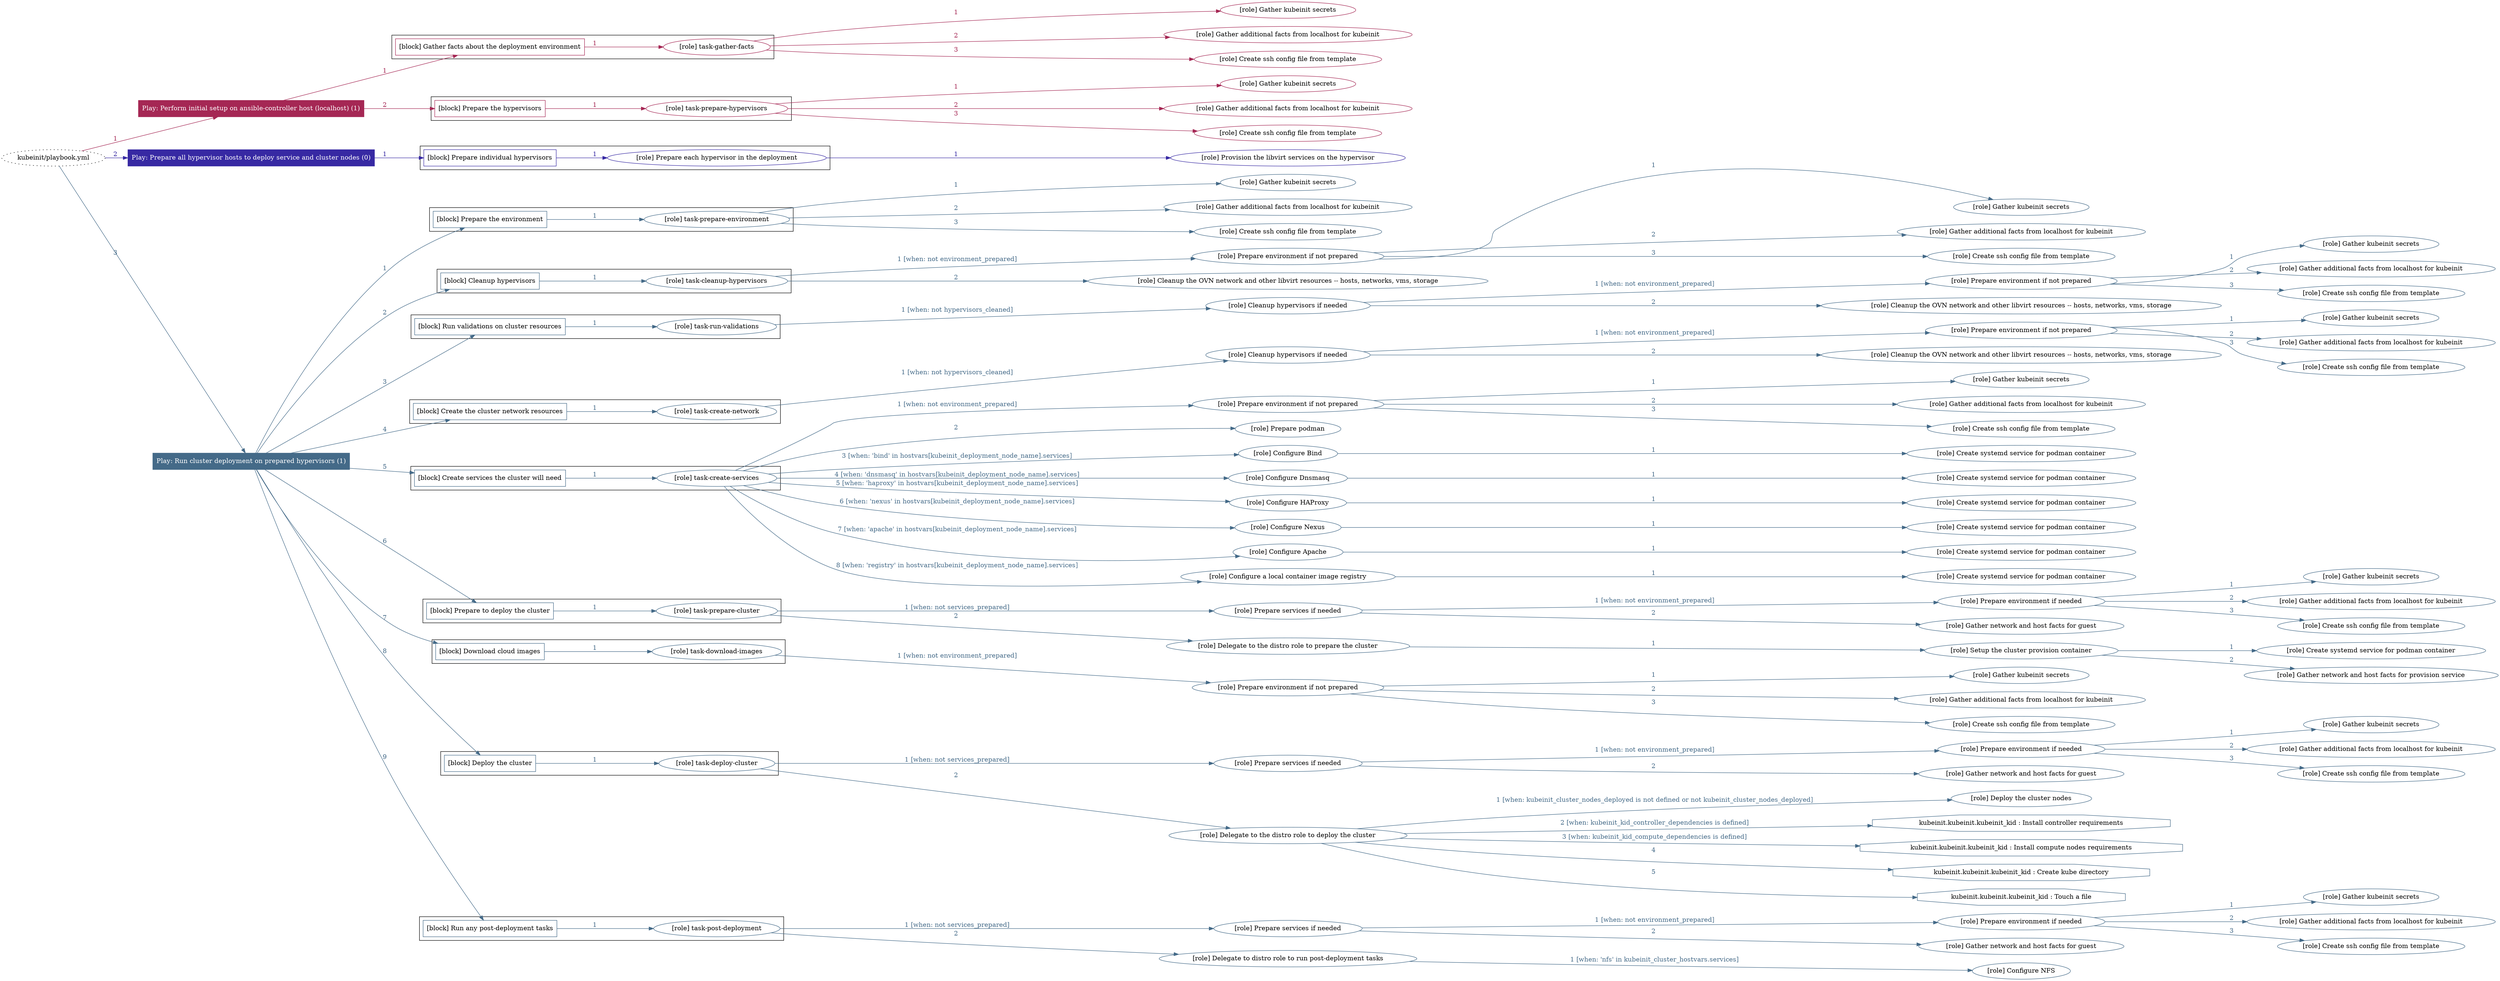 digraph {
	graph [concentrate=true ordering=in rankdir=LR ratio=fill]
	edge [esep=5 sep=10]
	"kubeinit/playbook.yml" [id=root_node style=dotted]
	play_1c395bcc [label="Play: Perform initial setup on ansible-controller host (localhost) (1)" color="#a52754" fontcolor="#ffffff" id=play_1c395bcc shape=box style=filled tooltip=localhost]
	"kubeinit/playbook.yml" -> play_1c395bcc [label="1 " color="#a52754" fontcolor="#a52754" id=edge_ab151964 labeltooltip="1 " tooltip="1 "]
	subgraph "Gather kubeinit secrets" {
		role_4e699200 [label="[role] Gather kubeinit secrets" color="#a52754" id=role_4e699200 tooltip="Gather kubeinit secrets"]
	}
	subgraph "Gather additional facts from localhost for kubeinit" {
		role_a7fa6b73 [label="[role] Gather additional facts from localhost for kubeinit" color="#a52754" id=role_a7fa6b73 tooltip="Gather additional facts from localhost for kubeinit"]
	}
	subgraph "Create ssh config file from template" {
		role_d9d628a5 [label="[role] Create ssh config file from template" color="#a52754" id=role_d9d628a5 tooltip="Create ssh config file from template"]
	}
	subgraph "task-gather-facts" {
		role_2133da0c [label="[role] task-gather-facts" color="#a52754" id=role_2133da0c tooltip="task-gather-facts"]
		role_2133da0c -> role_4e699200 [label="1 " color="#a52754" fontcolor="#a52754" id=edge_4a1a937e labeltooltip="1 " tooltip="1 "]
		role_2133da0c -> role_a7fa6b73 [label="2 " color="#a52754" fontcolor="#a52754" id=edge_d5e6530a labeltooltip="2 " tooltip="2 "]
		role_2133da0c -> role_d9d628a5 [label="3 " color="#a52754" fontcolor="#a52754" id=edge_8e287137 labeltooltip="3 " tooltip="3 "]
	}
	subgraph "Gather kubeinit secrets" {
		role_dccbcb1c [label="[role] Gather kubeinit secrets" color="#a52754" id=role_dccbcb1c tooltip="Gather kubeinit secrets"]
	}
	subgraph "Gather additional facts from localhost for kubeinit" {
		role_75a02e72 [label="[role] Gather additional facts from localhost for kubeinit" color="#a52754" id=role_75a02e72 tooltip="Gather additional facts from localhost for kubeinit"]
	}
	subgraph "Create ssh config file from template" {
		role_7dfb38c1 [label="[role] Create ssh config file from template" color="#a52754" id=role_7dfb38c1 tooltip="Create ssh config file from template"]
	}
	subgraph "task-prepare-hypervisors" {
		role_5a1d8cc9 [label="[role] task-prepare-hypervisors" color="#a52754" id=role_5a1d8cc9 tooltip="task-prepare-hypervisors"]
		role_5a1d8cc9 -> role_dccbcb1c [label="1 " color="#a52754" fontcolor="#a52754" id=edge_5945d167 labeltooltip="1 " tooltip="1 "]
		role_5a1d8cc9 -> role_75a02e72 [label="2 " color="#a52754" fontcolor="#a52754" id=edge_c2bf80d1 labeltooltip="2 " tooltip="2 "]
		role_5a1d8cc9 -> role_7dfb38c1 [label="3 " color="#a52754" fontcolor="#a52754" id=edge_f12b26c7 labeltooltip="3 " tooltip="3 "]
	}
	subgraph "Play: Perform initial setup on ansible-controller host (localhost) (1)" {
		play_1c395bcc -> block_9d32b01a [label=1 color="#a52754" fontcolor="#a52754" id=edge_9b4dd58e labeltooltip=1 tooltip=1]
		subgraph cluster_block_9d32b01a {
			block_9d32b01a [label="[block] Gather facts about the deployment environment" color="#a52754" id=block_9d32b01a labeltooltip="Gather facts about the deployment environment" shape=box tooltip="Gather facts about the deployment environment"]
			block_9d32b01a -> role_2133da0c [label="1 " color="#a52754" fontcolor="#a52754" id=edge_2eab6904 labeltooltip="1 " tooltip="1 "]
		}
		play_1c395bcc -> block_79f08b8d [label=2 color="#a52754" fontcolor="#a52754" id=edge_0438c3fc labeltooltip=2 tooltip=2]
		subgraph cluster_block_79f08b8d {
			block_79f08b8d [label="[block] Prepare the hypervisors" color="#a52754" id=block_79f08b8d labeltooltip="Prepare the hypervisors" shape=box tooltip="Prepare the hypervisors"]
			block_79f08b8d -> role_5a1d8cc9 [label="1 " color="#a52754" fontcolor="#a52754" id=edge_c214e70c labeltooltip="1 " tooltip="1 "]
		}
	}
	play_5bc1c492 [label="Play: Prepare all hypervisor hosts to deploy service and cluster nodes (0)" color="#3729a3" fontcolor="#ffffff" id=play_5bc1c492 shape=box style=filled tooltip="Play: Prepare all hypervisor hosts to deploy service and cluster nodes (0)"]
	"kubeinit/playbook.yml" -> play_5bc1c492 [label="2 " color="#3729a3" fontcolor="#3729a3" id=edge_fd7105b8 labeltooltip="2 " tooltip="2 "]
	subgraph "Provision the libvirt services on the hypervisor" {
		role_7441c783 [label="[role] Provision the libvirt services on the hypervisor" color="#3729a3" id=role_7441c783 tooltip="Provision the libvirt services on the hypervisor"]
	}
	subgraph "Prepare each hypervisor in the deployment" {
		role_11e1f38b [label="[role] Prepare each hypervisor in the deployment" color="#3729a3" id=role_11e1f38b tooltip="Prepare each hypervisor in the deployment"]
		role_11e1f38b -> role_7441c783 [label="1 " color="#3729a3" fontcolor="#3729a3" id=edge_20f5f30d labeltooltip="1 " tooltip="1 "]
	}
	subgraph "Play: Prepare all hypervisor hosts to deploy service and cluster nodes (0)" {
		play_5bc1c492 -> block_d24ba3bc [label=1 color="#3729a3" fontcolor="#3729a3" id=edge_c062f0a9 labeltooltip=1 tooltip=1]
		subgraph cluster_block_d24ba3bc {
			block_d24ba3bc [label="[block] Prepare individual hypervisors" color="#3729a3" id=block_d24ba3bc labeltooltip="Prepare individual hypervisors" shape=box tooltip="Prepare individual hypervisors"]
			block_d24ba3bc -> role_11e1f38b [label="1 " color="#3729a3" fontcolor="#3729a3" id=edge_ee5c0b87 labeltooltip="1 " tooltip="1 "]
		}
	}
	play_0b8c780c [label="Play: Run cluster deployment on prepared hypervisors (1)" color="#446a88" fontcolor="#ffffff" id=play_0b8c780c shape=box style=filled tooltip=localhost]
	"kubeinit/playbook.yml" -> play_0b8c780c [label="3 " color="#446a88" fontcolor="#446a88" id=edge_75fe1dc1 labeltooltip="3 " tooltip="3 "]
	subgraph "Gather kubeinit secrets" {
		role_dba65e98 [label="[role] Gather kubeinit secrets" color="#446a88" id=role_dba65e98 tooltip="Gather kubeinit secrets"]
	}
	subgraph "Gather additional facts from localhost for kubeinit" {
		role_9ac5fed0 [label="[role] Gather additional facts from localhost for kubeinit" color="#446a88" id=role_9ac5fed0 tooltip="Gather additional facts from localhost for kubeinit"]
	}
	subgraph "Create ssh config file from template" {
		role_e6b6258c [label="[role] Create ssh config file from template" color="#446a88" id=role_e6b6258c tooltip="Create ssh config file from template"]
	}
	subgraph "task-prepare-environment" {
		role_a6ba8e25 [label="[role] task-prepare-environment" color="#446a88" id=role_a6ba8e25 tooltip="task-prepare-environment"]
		role_a6ba8e25 -> role_dba65e98 [label="1 " color="#446a88" fontcolor="#446a88" id=edge_bd401e17 labeltooltip="1 " tooltip="1 "]
		role_a6ba8e25 -> role_9ac5fed0 [label="2 " color="#446a88" fontcolor="#446a88" id=edge_89a1db69 labeltooltip="2 " tooltip="2 "]
		role_a6ba8e25 -> role_e6b6258c [label="3 " color="#446a88" fontcolor="#446a88" id=edge_d7665ce9 labeltooltip="3 " tooltip="3 "]
	}
	subgraph "Gather kubeinit secrets" {
		role_8f6ae083 [label="[role] Gather kubeinit secrets" color="#446a88" id=role_8f6ae083 tooltip="Gather kubeinit secrets"]
	}
	subgraph "Gather additional facts from localhost for kubeinit" {
		role_7f376718 [label="[role] Gather additional facts from localhost for kubeinit" color="#446a88" id=role_7f376718 tooltip="Gather additional facts from localhost for kubeinit"]
	}
	subgraph "Create ssh config file from template" {
		role_5e56be15 [label="[role] Create ssh config file from template" color="#446a88" id=role_5e56be15 tooltip="Create ssh config file from template"]
	}
	subgraph "Prepare environment if not prepared" {
		role_0dc7ea4d [label="[role] Prepare environment if not prepared" color="#446a88" id=role_0dc7ea4d tooltip="Prepare environment if not prepared"]
		role_0dc7ea4d -> role_8f6ae083 [label="1 " color="#446a88" fontcolor="#446a88" id=edge_5fe6ae93 labeltooltip="1 " tooltip="1 "]
		role_0dc7ea4d -> role_7f376718 [label="2 " color="#446a88" fontcolor="#446a88" id=edge_f58bae93 labeltooltip="2 " tooltip="2 "]
		role_0dc7ea4d -> role_5e56be15 [label="3 " color="#446a88" fontcolor="#446a88" id=edge_8166b7a2 labeltooltip="3 " tooltip="3 "]
	}
	subgraph "Cleanup the OVN network and other libvirt resources -- hosts, networks, vms, storage" {
		role_11bcc830 [label="[role] Cleanup the OVN network and other libvirt resources -- hosts, networks, vms, storage" color="#446a88" id=role_11bcc830 tooltip="Cleanup the OVN network and other libvirt resources -- hosts, networks, vms, storage"]
	}
	subgraph "task-cleanup-hypervisors" {
		role_43b16913 [label="[role] task-cleanup-hypervisors" color="#446a88" id=role_43b16913 tooltip="task-cleanup-hypervisors"]
		role_43b16913 -> role_0dc7ea4d [label="1 [when: not environment_prepared]" color="#446a88" fontcolor="#446a88" id=edge_9700985b labeltooltip="1 [when: not environment_prepared]" tooltip="1 [when: not environment_prepared]"]
		role_43b16913 -> role_11bcc830 [label="2 " color="#446a88" fontcolor="#446a88" id=edge_8b87a553 labeltooltip="2 " tooltip="2 "]
	}
	subgraph "Gather kubeinit secrets" {
		role_b3c6c4bd [label="[role] Gather kubeinit secrets" color="#446a88" id=role_b3c6c4bd tooltip="Gather kubeinit secrets"]
	}
	subgraph "Gather additional facts from localhost for kubeinit" {
		role_885bdc9b [label="[role] Gather additional facts from localhost for kubeinit" color="#446a88" id=role_885bdc9b tooltip="Gather additional facts from localhost for kubeinit"]
	}
	subgraph "Create ssh config file from template" {
		role_8757459a [label="[role] Create ssh config file from template" color="#446a88" id=role_8757459a tooltip="Create ssh config file from template"]
	}
	subgraph "Prepare environment if not prepared" {
		role_1fb75e73 [label="[role] Prepare environment if not prepared" color="#446a88" id=role_1fb75e73 tooltip="Prepare environment if not prepared"]
		role_1fb75e73 -> role_b3c6c4bd [label="1 " color="#446a88" fontcolor="#446a88" id=edge_d52202fb labeltooltip="1 " tooltip="1 "]
		role_1fb75e73 -> role_885bdc9b [label="2 " color="#446a88" fontcolor="#446a88" id=edge_cd7aa433 labeltooltip="2 " tooltip="2 "]
		role_1fb75e73 -> role_8757459a [label="3 " color="#446a88" fontcolor="#446a88" id=edge_4c916dc0 labeltooltip="3 " tooltip="3 "]
	}
	subgraph "Cleanup the OVN network and other libvirt resources -- hosts, networks, vms, storage" {
		role_df9cf43c [label="[role] Cleanup the OVN network and other libvirt resources -- hosts, networks, vms, storage" color="#446a88" id=role_df9cf43c tooltip="Cleanup the OVN network and other libvirt resources -- hosts, networks, vms, storage"]
	}
	subgraph "Cleanup hypervisors if needed" {
		role_ec6a98f0 [label="[role] Cleanup hypervisors if needed" color="#446a88" id=role_ec6a98f0 tooltip="Cleanup hypervisors if needed"]
		role_ec6a98f0 -> role_1fb75e73 [label="1 [when: not environment_prepared]" color="#446a88" fontcolor="#446a88" id=edge_b62fbd36 labeltooltip="1 [when: not environment_prepared]" tooltip="1 [when: not environment_prepared]"]
		role_ec6a98f0 -> role_df9cf43c [label="2 " color="#446a88" fontcolor="#446a88" id=edge_6489e2d2 labeltooltip="2 " tooltip="2 "]
	}
	subgraph "task-run-validations" {
		role_390ca2ab [label="[role] task-run-validations" color="#446a88" id=role_390ca2ab tooltip="task-run-validations"]
		role_390ca2ab -> role_ec6a98f0 [label="1 [when: not hypervisors_cleaned]" color="#446a88" fontcolor="#446a88" id=edge_5258e059 labeltooltip="1 [when: not hypervisors_cleaned]" tooltip="1 [when: not hypervisors_cleaned]"]
	}
	subgraph "Gather kubeinit secrets" {
		role_8c2c85fd [label="[role] Gather kubeinit secrets" color="#446a88" id=role_8c2c85fd tooltip="Gather kubeinit secrets"]
	}
	subgraph "Gather additional facts from localhost for kubeinit" {
		role_02a07c59 [label="[role] Gather additional facts from localhost for kubeinit" color="#446a88" id=role_02a07c59 tooltip="Gather additional facts from localhost for kubeinit"]
	}
	subgraph "Create ssh config file from template" {
		role_5d801b8d [label="[role] Create ssh config file from template" color="#446a88" id=role_5d801b8d tooltip="Create ssh config file from template"]
	}
	subgraph "Prepare environment if not prepared" {
		role_bb5cf284 [label="[role] Prepare environment if not prepared" color="#446a88" id=role_bb5cf284 tooltip="Prepare environment if not prepared"]
		role_bb5cf284 -> role_8c2c85fd [label="1 " color="#446a88" fontcolor="#446a88" id=edge_eb594d57 labeltooltip="1 " tooltip="1 "]
		role_bb5cf284 -> role_02a07c59 [label="2 " color="#446a88" fontcolor="#446a88" id=edge_5bc55604 labeltooltip="2 " tooltip="2 "]
		role_bb5cf284 -> role_5d801b8d [label="3 " color="#446a88" fontcolor="#446a88" id=edge_38d9ba82 labeltooltip="3 " tooltip="3 "]
	}
	subgraph "Cleanup the OVN network and other libvirt resources -- hosts, networks, vms, storage" {
		role_813b0257 [label="[role] Cleanup the OVN network and other libvirt resources -- hosts, networks, vms, storage" color="#446a88" id=role_813b0257 tooltip="Cleanup the OVN network and other libvirt resources -- hosts, networks, vms, storage"]
	}
	subgraph "Cleanup hypervisors if needed" {
		role_3473ef33 [label="[role] Cleanup hypervisors if needed" color="#446a88" id=role_3473ef33 tooltip="Cleanup hypervisors if needed"]
		role_3473ef33 -> role_bb5cf284 [label="1 [when: not environment_prepared]" color="#446a88" fontcolor="#446a88" id=edge_f6bf1326 labeltooltip="1 [when: not environment_prepared]" tooltip="1 [when: not environment_prepared]"]
		role_3473ef33 -> role_813b0257 [label="2 " color="#446a88" fontcolor="#446a88" id=edge_323426fa labeltooltip="2 " tooltip="2 "]
	}
	subgraph "task-create-network" {
		role_c1997959 [label="[role] task-create-network" color="#446a88" id=role_c1997959 tooltip="task-create-network"]
		role_c1997959 -> role_3473ef33 [label="1 [when: not hypervisors_cleaned]" color="#446a88" fontcolor="#446a88" id=edge_a1312c16 labeltooltip="1 [when: not hypervisors_cleaned]" tooltip="1 [when: not hypervisors_cleaned]"]
	}
	subgraph "Gather kubeinit secrets" {
		role_d8ed2635 [label="[role] Gather kubeinit secrets" color="#446a88" id=role_d8ed2635 tooltip="Gather kubeinit secrets"]
	}
	subgraph "Gather additional facts from localhost for kubeinit" {
		role_5186cb20 [label="[role] Gather additional facts from localhost for kubeinit" color="#446a88" id=role_5186cb20 tooltip="Gather additional facts from localhost for kubeinit"]
	}
	subgraph "Create ssh config file from template" {
		role_1501a69a [label="[role] Create ssh config file from template" color="#446a88" id=role_1501a69a tooltip="Create ssh config file from template"]
	}
	subgraph "Prepare environment if not prepared" {
		role_55f70294 [label="[role] Prepare environment if not prepared" color="#446a88" id=role_55f70294 tooltip="Prepare environment if not prepared"]
		role_55f70294 -> role_d8ed2635 [label="1 " color="#446a88" fontcolor="#446a88" id=edge_c3e068ec labeltooltip="1 " tooltip="1 "]
		role_55f70294 -> role_5186cb20 [label="2 " color="#446a88" fontcolor="#446a88" id=edge_2905ef80 labeltooltip="2 " tooltip="2 "]
		role_55f70294 -> role_1501a69a [label="3 " color="#446a88" fontcolor="#446a88" id=edge_954a49bc labeltooltip="3 " tooltip="3 "]
	}
	subgraph "Prepare podman" {
		role_7d9e3b42 [label="[role] Prepare podman" color="#446a88" id=role_7d9e3b42 tooltip="Prepare podman"]
	}
	subgraph "Create systemd service for podman container" {
		role_0c34aafd [label="[role] Create systemd service for podman container" color="#446a88" id=role_0c34aafd tooltip="Create systemd service for podman container"]
	}
	subgraph "Configure Bind" {
		role_2fcae34a [label="[role] Configure Bind" color="#446a88" id=role_2fcae34a tooltip="Configure Bind"]
		role_2fcae34a -> role_0c34aafd [label="1 " color="#446a88" fontcolor="#446a88" id=edge_e260c522 labeltooltip="1 " tooltip="1 "]
	}
	subgraph "Create systemd service for podman container" {
		role_2884c010 [label="[role] Create systemd service for podman container" color="#446a88" id=role_2884c010 tooltip="Create systemd service for podman container"]
	}
	subgraph "Configure Dnsmasq" {
		role_5ea35b21 [label="[role] Configure Dnsmasq" color="#446a88" id=role_5ea35b21 tooltip="Configure Dnsmasq"]
		role_5ea35b21 -> role_2884c010 [label="1 " color="#446a88" fontcolor="#446a88" id=edge_5bfb53b4 labeltooltip="1 " tooltip="1 "]
	}
	subgraph "Create systemd service for podman container" {
		role_e28f2939 [label="[role] Create systemd service for podman container" color="#446a88" id=role_e28f2939 tooltip="Create systemd service for podman container"]
	}
	subgraph "Configure HAProxy" {
		role_1c2fe4fd [label="[role] Configure HAProxy" color="#446a88" id=role_1c2fe4fd tooltip="Configure HAProxy"]
		role_1c2fe4fd -> role_e28f2939 [label="1 " color="#446a88" fontcolor="#446a88" id=edge_40ed761e labeltooltip="1 " tooltip="1 "]
	}
	subgraph "Create systemd service for podman container" {
		role_3ce2aeea [label="[role] Create systemd service for podman container" color="#446a88" id=role_3ce2aeea tooltip="Create systemd service for podman container"]
	}
	subgraph "Configure Nexus" {
		role_db4dbc8a [label="[role] Configure Nexus" color="#446a88" id=role_db4dbc8a tooltip="Configure Nexus"]
		role_db4dbc8a -> role_3ce2aeea [label="1 " color="#446a88" fontcolor="#446a88" id=edge_bcc1d9c0 labeltooltip="1 " tooltip="1 "]
	}
	subgraph "Create systemd service for podman container" {
		role_71dbe015 [label="[role] Create systemd service for podman container" color="#446a88" id=role_71dbe015 tooltip="Create systemd service for podman container"]
	}
	subgraph "Configure Apache" {
		role_84a09c48 [label="[role] Configure Apache" color="#446a88" id=role_84a09c48 tooltip="Configure Apache"]
		role_84a09c48 -> role_71dbe015 [label="1 " color="#446a88" fontcolor="#446a88" id=edge_22c7920e labeltooltip="1 " tooltip="1 "]
	}
	subgraph "Create systemd service for podman container" {
		role_ef06d4fd [label="[role] Create systemd service for podman container" color="#446a88" id=role_ef06d4fd tooltip="Create systemd service for podman container"]
	}
	subgraph "Configure a local container image registry" {
		role_6de8cb13 [label="[role] Configure a local container image registry" color="#446a88" id=role_6de8cb13 tooltip="Configure a local container image registry"]
		role_6de8cb13 -> role_ef06d4fd [label="1 " color="#446a88" fontcolor="#446a88" id=edge_c1b40b6d labeltooltip="1 " tooltip="1 "]
	}
	subgraph "task-create-services" {
		role_47f0dd3d [label="[role] task-create-services" color="#446a88" id=role_47f0dd3d tooltip="task-create-services"]
		role_47f0dd3d -> role_55f70294 [label="1 [when: not environment_prepared]" color="#446a88" fontcolor="#446a88" id=edge_53a35bf6 labeltooltip="1 [when: not environment_prepared]" tooltip="1 [when: not environment_prepared]"]
		role_47f0dd3d -> role_7d9e3b42 [label="2 " color="#446a88" fontcolor="#446a88" id=edge_6768caa9 labeltooltip="2 " tooltip="2 "]
		role_47f0dd3d -> role_2fcae34a [label="3 [when: 'bind' in hostvars[kubeinit_deployment_node_name].services]" color="#446a88" fontcolor="#446a88" id=edge_eb74d4f2 labeltooltip="3 [when: 'bind' in hostvars[kubeinit_deployment_node_name].services]" tooltip="3 [when: 'bind' in hostvars[kubeinit_deployment_node_name].services]"]
		role_47f0dd3d -> role_5ea35b21 [label="4 [when: 'dnsmasq' in hostvars[kubeinit_deployment_node_name].services]" color="#446a88" fontcolor="#446a88" id=edge_b9abacb8 labeltooltip="4 [when: 'dnsmasq' in hostvars[kubeinit_deployment_node_name].services]" tooltip="4 [when: 'dnsmasq' in hostvars[kubeinit_deployment_node_name].services]"]
		role_47f0dd3d -> role_1c2fe4fd [label="5 [when: 'haproxy' in hostvars[kubeinit_deployment_node_name].services]" color="#446a88" fontcolor="#446a88" id=edge_3ef6dfb8 labeltooltip="5 [when: 'haproxy' in hostvars[kubeinit_deployment_node_name].services]" tooltip="5 [when: 'haproxy' in hostvars[kubeinit_deployment_node_name].services]"]
		role_47f0dd3d -> role_db4dbc8a [label="6 [when: 'nexus' in hostvars[kubeinit_deployment_node_name].services]" color="#446a88" fontcolor="#446a88" id=edge_3e61953c labeltooltip="6 [when: 'nexus' in hostvars[kubeinit_deployment_node_name].services]" tooltip="6 [when: 'nexus' in hostvars[kubeinit_deployment_node_name].services]"]
		role_47f0dd3d -> role_84a09c48 [label="7 [when: 'apache' in hostvars[kubeinit_deployment_node_name].services]" color="#446a88" fontcolor="#446a88" id=edge_dafe0d4b labeltooltip="7 [when: 'apache' in hostvars[kubeinit_deployment_node_name].services]" tooltip="7 [when: 'apache' in hostvars[kubeinit_deployment_node_name].services]"]
		role_47f0dd3d -> role_6de8cb13 [label="8 [when: 'registry' in hostvars[kubeinit_deployment_node_name].services]" color="#446a88" fontcolor="#446a88" id=edge_554df445 labeltooltip="8 [when: 'registry' in hostvars[kubeinit_deployment_node_name].services]" tooltip="8 [when: 'registry' in hostvars[kubeinit_deployment_node_name].services]"]
	}
	subgraph "Gather kubeinit secrets" {
		role_abdcdfbd [label="[role] Gather kubeinit secrets" color="#446a88" id=role_abdcdfbd tooltip="Gather kubeinit secrets"]
	}
	subgraph "Gather additional facts from localhost for kubeinit" {
		role_d317e8a1 [label="[role] Gather additional facts from localhost for kubeinit" color="#446a88" id=role_d317e8a1 tooltip="Gather additional facts from localhost for kubeinit"]
	}
	subgraph "Create ssh config file from template" {
		role_6756cd0b [label="[role] Create ssh config file from template" color="#446a88" id=role_6756cd0b tooltip="Create ssh config file from template"]
	}
	subgraph "Prepare environment if needed" {
		role_a772dc0b [label="[role] Prepare environment if needed" color="#446a88" id=role_a772dc0b tooltip="Prepare environment if needed"]
		role_a772dc0b -> role_abdcdfbd [label="1 " color="#446a88" fontcolor="#446a88" id=edge_8b8ba90c labeltooltip="1 " tooltip="1 "]
		role_a772dc0b -> role_d317e8a1 [label="2 " color="#446a88" fontcolor="#446a88" id=edge_957822e4 labeltooltip="2 " tooltip="2 "]
		role_a772dc0b -> role_6756cd0b [label="3 " color="#446a88" fontcolor="#446a88" id=edge_9e1f2a42 labeltooltip="3 " tooltip="3 "]
	}
	subgraph "Gather network and host facts for guest" {
		role_8bf7c827 [label="[role] Gather network and host facts for guest" color="#446a88" id=role_8bf7c827 tooltip="Gather network and host facts for guest"]
	}
	subgraph "Prepare services if needed" {
		role_7f578b5a [label="[role] Prepare services if needed" color="#446a88" id=role_7f578b5a tooltip="Prepare services if needed"]
		role_7f578b5a -> role_a772dc0b [label="1 [when: not environment_prepared]" color="#446a88" fontcolor="#446a88" id=edge_889a8bd8 labeltooltip="1 [when: not environment_prepared]" tooltip="1 [when: not environment_prepared]"]
		role_7f578b5a -> role_8bf7c827 [label="2 " color="#446a88" fontcolor="#446a88" id=edge_87f45588 labeltooltip="2 " tooltip="2 "]
	}
	subgraph "Create systemd service for podman container" {
		role_aff350d4 [label="[role] Create systemd service for podman container" color="#446a88" id=role_aff350d4 tooltip="Create systemd service for podman container"]
	}
	subgraph "Gather network and host facts for provision service" {
		role_2c53cb4c [label="[role] Gather network and host facts for provision service" color="#446a88" id=role_2c53cb4c tooltip="Gather network and host facts for provision service"]
	}
	subgraph "Setup the cluster provision container" {
		role_61d362bd [label="[role] Setup the cluster provision container" color="#446a88" id=role_61d362bd tooltip="Setup the cluster provision container"]
		role_61d362bd -> role_aff350d4 [label="1 " color="#446a88" fontcolor="#446a88" id=edge_99856f99 labeltooltip="1 " tooltip="1 "]
		role_61d362bd -> role_2c53cb4c [label="2 " color="#446a88" fontcolor="#446a88" id=edge_ca011f50 labeltooltip="2 " tooltip="2 "]
	}
	subgraph "Delegate to the distro role to prepare the cluster" {
		role_57bc7627 [label="[role] Delegate to the distro role to prepare the cluster" color="#446a88" id=role_57bc7627 tooltip="Delegate to the distro role to prepare the cluster"]
		role_57bc7627 -> role_61d362bd [label="1 " color="#446a88" fontcolor="#446a88" id=edge_0598adb2 labeltooltip="1 " tooltip="1 "]
	}
	subgraph "task-prepare-cluster" {
		role_0ffba87b [label="[role] task-prepare-cluster" color="#446a88" id=role_0ffba87b tooltip="task-prepare-cluster"]
		role_0ffba87b -> role_7f578b5a [label="1 [when: not services_prepared]" color="#446a88" fontcolor="#446a88" id=edge_76944ddf labeltooltip="1 [when: not services_prepared]" tooltip="1 [when: not services_prepared]"]
		role_0ffba87b -> role_57bc7627 [label="2 " color="#446a88" fontcolor="#446a88" id=edge_ed487d41 labeltooltip="2 " tooltip="2 "]
	}
	subgraph "Gather kubeinit secrets" {
		role_59354cc5 [label="[role] Gather kubeinit secrets" color="#446a88" id=role_59354cc5 tooltip="Gather kubeinit secrets"]
	}
	subgraph "Gather additional facts from localhost for kubeinit" {
		role_273da441 [label="[role] Gather additional facts from localhost for kubeinit" color="#446a88" id=role_273da441 tooltip="Gather additional facts from localhost for kubeinit"]
	}
	subgraph "Create ssh config file from template" {
		role_0e054114 [label="[role] Create ssh config file from template" color="#446a88" id=role_0e054114 tooltip="Create ssh config file from template"]
	}
	subgraph "Prepare environment if not prepared" {
		role_9b1c1a21 [label="[role] Prepare environment if not prepared" color="#446a88" id=role_9b1c1a21 tooltip="Prepare environment if not prepared"]
		role_9b1c1a21 -> role_59354cc5 [label="1 " color="#446a88" fontcolor="#446a88" id=edge_c897e37a labeltooltip="1 " tooltip="1 "]
		role_9b1c1a21 -> role_273da441 [label="2 " color="#446a88" fontcolor="#446a88" id=edge_e7824aa4 labeltooltip="2 " tooltip="2 "]
		role_9b1c1a21 -> role_0e054114 [label="3 " color="#446a88" fontcolor="#446a88" id=edge_90daee37 labeltooltip="3 " tooltip="3 "]
	}
	subgraph "task-download-images" {
		role_e54b9f99 [label="[role] task-download-images" color="#446a88" id=role_e54b9f99 tooltip="task-download-images"]
		role_e54b9f99 -> role_9b1c1a21 [label="1 [when: not environment_prepared]" color="#446a88" fontcolor="#446a88" id=edge_24c1c142 labeltooltip="1 [when: not environment_prepared]" tooltip="1 [when: not environment_prepared]"]
	}
	subgraph "Gather kubeinit secrets" {
		role_66a3e117 [label="[role] Gather kubeinit secrets" color="#446a88" id=role_66a3e117 tooltip="Gather kubeinit secrets"]
	}
	subgraph "Gather additional facts from localhost for kubeinit" {
		role_5a5777de [label="[role] Gather additional facts from localhost for kubeinit" color="#446a88" id=role_5a5777de tooltip="Gather additional facts from localhost for kubeinit"]
	}
	subgraph "Create ssh config file from template" {
		role_98227e76 [label="[role] Create ssh config file from template" color="#446a88" id=role_98227e76 tooltip="Create ssh config file from template"]
	}
	subgraph "Prepare environment if needed" {
		role_b974b789 [label="[role] Prepare environment if needed" color="#446a88" id=role_b974b789 tooltip="Prepare environment if needed"]
		role_b974b789 -> role_66a3e117 [label="1 " color="#446a88" fontcolor="#446a88" id=edge_0d126175 labeltooltip="1 " tooltip="1 "]
		role_b974b789 -> role_5a5777de [label="2 " color="#446a88" fontcolor="#446a88" id=edge_3458d94c labeltooltip="2 " tooltip="2 "]
		role_b974b789 -> role_98227e76 [label="3 " color="#446a88" fontcolor="#446a88" id=edge_48f9a208 labeltooltip="3 " tooltip="3 "]
	}
	subgraph "Gather network and host facts for guest" {
		role_bc7e4366 [label="[role] Gather network and host facts for guest" color="#446a88" id=role_bc7e4366 tooltip="Gather network and host facts for guest"]
	}
	subgraph "Prepare services if needed" {
		role_e5c60053 [label="[role] Prepare services if needed" color="#446a88" id=role_e5c60053 tooltip="Prepare services if needed"]
		role_e5c60053 -> role_b974b789 [label="1 [when: not environment_prepared]" color="#446a88" fontcolor="#446a88" id=edge_caf45adf labeltooltip="1 [when: not environment_prepared]" tooltip="1 [when: not environment_prepared]"]
		role_e5c60053 -> role_bc7e4366 [label="2 " color="#446a88" fontcolor="#446a88" id=edge_a582ff4e labeltooltip="2 " tooltip="2 "]
	}
	subgraph "Deploy the cluster nodes" {
		role_c4fc8393 [label="[role] Deploy the cluster nodes" color="#446a88" id=role_c4fc8393 tooltip="Deploy the cluster nodes"]
	}
	subgraph "Delegate to the distro role to deploy the cluster" {
		role_b39a0475 [label="[role] Delegate to the distro role to deploy the cluster" color="#446a88" id=role_b39a0475 tooltip="Delegate to the distro role to deploy the cluster"]
		role_b39a0475 -> role_c4fc8393 [label="1 [when: kubeinit_cluster_nodes_deployed is not defined or not kubeinit_cluster_nodes_deployed]" color="#446a88" fontcolor="#446a88" id=edge_bc98397b labeltooltip="1 [when: kubeinit_cluster_nodes_deployed is not defined or not kubeinit_cluster_nodes_deployed]" tooltip="1 [when: kubeinit_cluster_nodes_deployed is not defined or not kubeinit_cluster_nodes_deployed]"]
		task_36c10290 [label="kubeinit.kubeinit.kubeinit_kid : Install controller requirements" color="#446a88" id=task_36c10290 shape=octagon tooltip="kubeinit.kubeinit.kubeinit_kid : Install controller requirements"]
		role_b39a0475 -> task_36c10290 [label="2 [when: kubeinit_kid_controller_dependencies is defined]" color="#446a88" fontcolor="#446a88" id=edge_5843bd81 labeltooltip="2 [when: kubeinit_kid_controller_dependencies is defined]" tooltip="2 [when: kubeinit_kid_controller_dependencies is defined]"]
		task_14c44025 [label="kubeinit.kubeinit.kubeinit_kid : Install compute nodes requirements" color="#446a88" id=task_14c44025 shape=octagon tooltip="kubeinit.kubeinit.kubeinit_kid : Install compute nodes requirements"]
		role_b39a0475 -> task_14c44025 [label="3 [when: kubeinit_kid_compute_dependencies is defined]" color="#446a88" fontcolor="#446a88" id=edge_cfc5a1ae labeltooltip="3 [when: kubeinit_kid_compute_dependencies is defined]" tooltip="3 [when: kubeinit_kid_compute_dependencies is defined]"]
		task_5a4e7b08 [label="kubeinit.kubeinit.kubeinit_kid : Create kube directory" color="#446a88" id=task_5a4e7b08 shape=octagon tooltip="kubeinit.kubeinit.kubeinit_kid : Create kube directory"]
		role_b39a0475 -> task_5a4e7b08 [label="4 " color="#446a88" fontcolor="#446a88" id=edge_d0cab5fa labeltooltip="4 " tooltip="4 "]
		task_b68d6ca7 [label="kubeinit.kubeinit.kubeinit_kid : Touch a file" color="#446a88" id=task_b68d6ca7 shape=octagon tooltip="kubeinit.kubeinit.kubeinit_kid : Touch a file"]
		role_b39a0475 -> task_b68d6ca7 [label="5 " color="#446a88" fontcolor="#446a88" id=edge_170dbdd1 labeltooltip="5 " tooltip="5 "]
	}
	subgraph "task-deploy-cluster" {
		role_0e635660 [label="[role] task-deploy-cluster" color="#446a88" id=role_0e635660 tooltip="task-deploy-cluster"]
		role_0e635660 -> role_e5c60053 [label="1 [when: not services_prepared]" color="#446a88" fontcolor="#446a88" id=edge_8fce955d labeltooltip="1 [when: not services_prepared]" tooltip="1 [when: not services_prepared]"]
		role_0e635660 -> role_b39a0475 [label="2 " color="#446a88" fontcolor="#446a88" id=edge_dce53ab1 labeltooltip="2 " tooltip="2 "]
	}
	subgraph "Gather kubeinit secrets" {
		role_d11aebee [label="[role] Gather kubeinit secrets" color="#446a88" id=role_d11aebee tooltip="Gather kubeinit secrets"]
	}
	subgraph "Gather additional facts from localhost for kubeinit" {
		role_121a5f1a [label="[role] Gather additional facts from localhost for kubeinit" color="#446a88" id=role_121a5f1a tooltip="Gather additional facts from localhost for kubeinit"]
	}
	subgraph "Create ssh config file from template" {
		role_cd210d01 [label="[role] Create ssh config file from template" color="#446a88" id=role_cd210d01 tooltip="Create ssh config file from template"]
	}
	subgraph "Prepare environment if needed" {
		role_a334e3a0 [label="[role] Prepare environment if needed" color="#446a88" id=role_a334e3a0 tooltip="Prepare environment if needed"]
		role_a334e3a0 -> role_d11aebee [label="1 " color="#446a88" fontcolor="#446a88" id=edge_812cef4a labeltooltip="1 " tooltip="1 "]
		role_a334e3a0 -> role_121a5f1a [label="2 " color="#446a88" fontcolor="#446a88" id=edge_7b88bb43 labeltooltip="2 " tooltip="2 "]
		role_a334e3a0 -> role_cd210d01 [label="3 " color="#446a88" fontcolor="#446a88" id=edge_500f5a63 labeltooltip="3 " tooltip="3 "]
	}
	subgraph "Gather network and host facts for guest" {
		role_6f3203aa [label="[role] Gather network and host facts for guest" color="#446a88" id=role_6f3203aa tooltip="Gather network and host facts for guest"]
	}
	subgraph "Prepare services if needed" {
		role_f59bd757 [label="[role] Prepare services if needed" color="#446a88" id=role_f59bd757 tooltip="Prepare services if needed"]
		role_f59bd757 -> role_a334e3a0 [label="1 [when: not environment_prepared]" color="#446a88" fontcolor="#446a88" id=edge_feb3d959 labeltooltip="1 [when: not environment_prepared]" tooltip="1 [when: not environment_prepared]"]
		role_f59bd757 -> role_6f3203aa [label="2 " color="#446a88" fontcolor="#446a88" id=edge_73f739fe labeltooltip="2 " tooltip="2 "]
	}
	subgraph "Configure NFS" {
		role_bb4b692e [label="[role] Configure NFS" color="#446a88" id=role_bb4b692e tooltip="Configure NFS"]
	}
	subgraph "Delegate to distro role to run post-deployment tasks" {
		role_706fbc56 [label="[role] Delegate to distro role to run post-deployment tasks" color="#446a88" id=role_706fbc56 tooltip="Delegate to distro role to run post-deployment tasks"]
		role_706fbc56 -> role_bb4b692e [label="1 [when: 'nfs' in kubeinit_cluster_hostvars.services]" color="#446a88" fontcolor="#446a88" id=edge_aeb094d7 labeltooltip="1 [when: 'nfs' in kubeinit_cluster_hostvars.services]" tooltip="1 [when: 'nfs' in kubeinit_cluster_hostvars.services]"]
	}
	subgraph "task-post-deployment" {
		role_16608960 [label="[role] task-post-deployment" color="#446a88" id=role_16608960 tooltip="task-post-deployment"]
		role_16608960 -> role_f59bd757 [label="1 [when: not services_prepared]" color="#446a88" fontcolor="#446a88" id=edge_b82848c6 labeltooltip="1 [when: not services_prepared]" tooltip="1 [when: not services_prepared]"]
		role_16608960 -> role_706fbc56 [label="2 " color="#446a88" fontcolor="#446a88" id=edge_5a1be416 labeltooltip="2 " tooltip="2 "]
	}
	subgraph "Play: Run cluster deployment on prepared hypervisors (1)" {
		play_0b8c780c -> block_81305c31 [label=1 color="#446a88" fontcolor="#446a88" id=edge_97206f7d labeltooltip=1 tooltip=1]
		subgraph cluster_block_81305c31 {
			block_81305c31 [label="[block] Prepare the environment" color="#446a88" id=block_81305c31 labeltooltip="Prepare the environment" shape=box tooltip="Prepare the environment"]
			block_81305c31 -> role_a6ba8e25 [label="1 " color="#446a88" fontcolor="#446a88" id=edge_a5d938d8 labeltooltip="1 " tooltip="1 "]
		}
		play_0b8c780c -> block_dfbc2cc7 [label=2 color="#446a88" fontcolor="#446a88" id=edge_c2d54aee labeltooltip=2 tooltip=2]
		subgraph cluster_block_dfbc2cc7 {
			block_dfbc2cc7 [label="[block] Cleanup hypervisors" color="#446a88" id=block_dfbc2cc7 labeltooltip="Cleanup hypervisors" shape=box tooltip="Cleanup hypervisors"]
			block_dfbc2cc7 -> role_43b16913 [label="1 " color="#446a88" fontcolor="#446a88" id=edge_aa2a925b labeltooltip="1 " tooltip="1 "]
		}
		play_0b8c780c -> block_b5e7d869 [label=3 color="#446a88" fontcolor="#446a88" id=edge_4bca86bf labeltooltip=3 tooltip=3]
		subgraph cluster_block_b5e7d869 {
			block_b5e7d869 [label="[block] Run validations on cluster resources" color="#446a88" id=block_b5e7d869 labeltooltip="Run validations on cluster resources" shape=box tooltip="Run validations on cluster resources"]
			block_b5e7d869 -> role_390ca2ab [label="1 " color="#446a88" fontcolor="#446a88" id=edge_d79c94c8 labeltooltip="1 " tooltip="1 "]
		}
		play_0b8c780c -> block_b5e20231 [label=4 color="#446a88" fontcolor="#446a88" id=edge_76349d66 labeltooltip=4 tooltip=4]
		subgraph cluster_block_b5e20231 {
			block_b5e20231 [label="[block] Create the cluster network resources" color="#446a88" id=block_b5e20231 labeltooltip="Create the cluster network resources" shape=box tooltip="Create the cluster network resources"]
			block_b5e20231 -> role_c1997959 [label="1 " color="#446a88" fontcolor="#446a88" id=edge_5a0ee7a8 labeltooltip="1 " tooltip="1 "]
		}
		play_0b8c780c -> block_2aba8189 [label=5 color="#446a88" fontcolor="#446a88" id=edge_abf08994 labeltooltip=5 tooltip=5]
		subgraph cluster_block_2aba8189 {
			block_2aba8189 [label="[block] Create services the cluster will need" color="#446a88" id=block_2aba8189 labeltooltip="Create services the cluster will need" shape=box tooltip="Create services the cluster will need"]
			block_2aba8189 -> role_47f0dd3d [label="1 " color="#446a88" fontcolor="#446a88" id=edge_f80dbbc1 labeltooltip="1 " tooltip="1 "]
		}
		play_0b8c780c -> block_5343ad89 [label=6 color="#446a88" fontcolor="#446a88" id=edge_b81aa78c labeltooltip=6 tooltip=6]
		subgraph cluster_block_5343ad89 {
			block_5343ad89 [label="[block] Prepare to deploy the cluster" color="#446a88" id=block_5343ad89 labeltooltip="Prepare to deploy the cluster" shape=box tooltip="Prepare to deploy the cluster"]
			block_5343ad89 -> role_0ffba87b [label="1 " color="#446a88" fontcolor="#446a88" id=edge_9f7ff7de labeltooltip="1 " tooltip="1 "]
		}
		play_0b8c780c -> block_54389816 [label=7 color="#446a88" fontcolor="#446a88" id=edge_0e8475fd labeltooltip=7 tooltip=7]
		subgraph cluster_block_54389816 {
			block_54389816 [label="[block] Download cloud images" color="#446a88" id=block_54389816 labeltooltip="Download cloud images" shape=box tooltip="Download cloud images"]
			block_54389816 -> role_e54b9f99 [label="1 " color="#446a88" fontcolor="#446a88" id=edge_489ea40e labeltooltip="1 " tooltip="1 "]
		}
		play_0b8c780c -> block_0cc8c1ce [label=8 color="#446a88" fontcolor="#446a88" id=edge_cd6d58e3 labeltooltip=8 tooltip=8]
		subgraph cluster_block_0cc8c1ce {
			block_0cc8c1ce [label="[block] Deploy the cluster" color="#446a88" id=block_0cc8c1ce labeltooltip="Deploy the cluster" shape=box tooltip="Deploy the cluster"]
			block_0cc8c1ce -> role_0e635660 [label="1 " color="#446a88" fontcolor="#446a88" id=edge_133041b3 labeltooltip="1 " tooltip="1 "]
		}
		play_0b8c780c -> block_ced8ddd3 [label=9 color="#446a88" fontcolor="#446a88" id=edge_cc48daa4 labeltooltip=9 tooltip=9]
		subgraph cluster_block_ced8ddd3 {
			block_ced8ddd3 [label="[block] Run any post-deployment tasks" color="#446a88" id=block_ced8ddd3 labeltooltip="Run any post-deployment tasks" shape=box tooltip="Run any post-deployment tasks"]
			block_ced8ddd3 -> role_16608960 [label="1 " color="#446a88" fontcolor="#446a88" id=edge_969bf3a3 labeltooltip="1 " tooltip="1 "]
		}
	}
}
